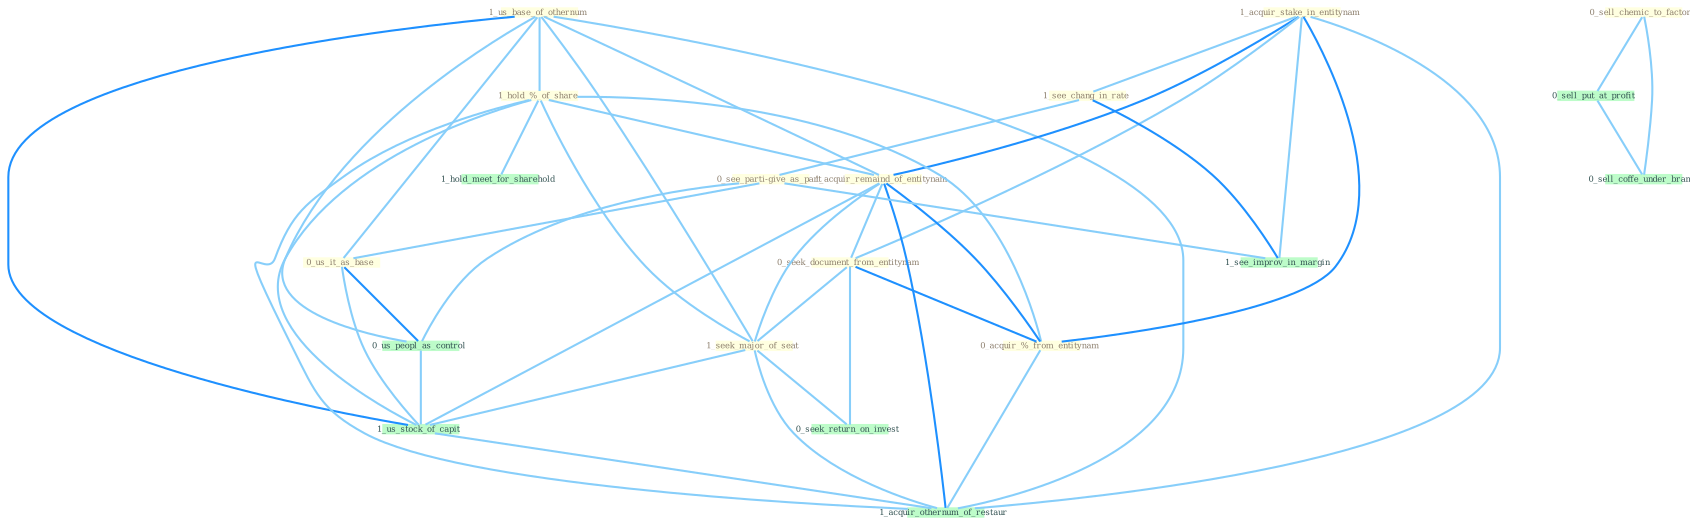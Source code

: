 Graph G{ 
    node
    [shape=polygon,style=filled,width=.5,height=.06,color="#BDFCC9",fixedsize=true,fontsize=4,
    fontcolor="#2f4f4f"];
    {node
    [color="#ffffe0", fontcolor="#8b7d6b"] "1_us_base_of_othernum " "1_acquir_stake_in_entitynam " "1_hold_%_of_share " "1_acquir_remaind_of_entitynam " "0_seek_document_from_entitynam " "1_see_chang_in_rate " "0_acquir_%_from_entitynam " "1_seek_major_of_seat " "0_see_parti-give_as_part " "0_sell_chemic_to_factori " "0_us_it_as_base "}
{node [color="#fff0f5", fontcolor="#b22222"]}
edge [color="#B0E2FF"];

	"1_us_base_of_othernum " -- "1_hold_%_of_share " [w="1", color="#87cefa" ];
	"1_us_base_of_othernum " -- "1_acquir_remaind_of_entitynam " [w="1", color="#87cefa" ];
	"1_us_base_of_othernum " -- "1_seek_major_of_seat " [w="1", color="#87cefa" ];
	"1_us_base_of_othernum " -- "0_us_it_as_base " [w="1", color="#87cefa" ];
	"1_us_base_of_othernum " -- "0_us_peopl_as_control " [w="1", color="#87cefa" ];
	"1_us_base_of_othernum " -- "1_us_stock_of_capit " [w="2", color="#1e90ff" , len=0.8];
	"1_us_base_of_othernum " -- "1_acquir_othernum_of_restaur " [w="1", color="#87cefa" ];
	"1_acquir_stake_in_entitynam " -- "1_acquir_remaind_of_entitynam " [w="2", color="#1e90ff" , len=0.8];
	"1_acquir_stake_in_entitynam " -- "0_seek_document_from_entitynam " [w="1", color="#87cefa" ];
	"1_acquir_stake_in_entitynam " -- "1_see_chang_in_rate " [w="1", color="#87cefa" ];
	"1_acquir_stake_in_entitynam " -- "0_acquir_%_from_entitynam " [w="2", color="#1e90ff" , len=0.8];
	"1_acquir_stake_in_entitynam " -- "1_see_improv_in_margin " [w="1", color="#87cefa" ];
	"1_acquir_stake_in_entitynam " -- "1_acquir_othernum_of_restaur " [w="1", color="#87cefa" ];
	"1_hold_%_of_share " -- "1_acquir_remaind_of_entitynam " [w="1", color="#87cefa" ];
	"1_hold_%_of_share " -- "0_acquir_%_from_entitynam " [w="1", color="#87cefa" ];
	"1_hold_%_of_share " -- "1_seek_major_of_seat " [w="1", color="#87cefa" ];
	"1_hold_%_of_share " -- "1_us_stock_of_capit " [w="1", color="#87cefa" ];
	"1_hold_%_of_share " -- "1_hold_meet_for_sharehold " [w="1", color="#87cefa" ];
	"1_hold_%_of_share " -- "1_acquir_othernum_of_restaur " [w="1", color="#87cefa" ];
	"1_acquir_remaind_of_entitynam " -- "0_seek_document_from_entitynam " [w="1", color="#87cefa" ];
	"1_acquir_remaind_of_entitynam " -- "0_acquir_%_from_entitynam " [w="2", color="#1e90ff" , len=0.8];
	"1_acquir_remaind_of_entitynam " -- "1_seek_major_of_seat " [w="1", color="#87cefa" ];
	"1_acquir_remaind_of_entitynam " -- "1_us_stock_of_capit " [w="1", color="#87cefa" ];
	"1_acquir_remaind_of_entitynam " -- "1_acquir_othernum_of_restaur " [w="2", color="#1e90ff" , len=0.8];
	"0_seek_document_from_entitynam " -- "0_acquir_%_from_entitynam " [w="2", color="#1e90ff" , len=0.8];
	"0_seek_document_from_entitynam " -- "1_seek_major_of_seat " [w="1", color="#87cefa" ];
	"0_seek_document_from_entitynam " -- "0_seek_return_on_invest " [w="1", color="#87cefa" ];
	"1_see_chang_in_rate " -- "0_see_parti-give_as_part " [w="1", color="#87cefa" ];
	"1_see_chang_in_rate " -- "1_see_improv_in_margin " [w="2", color="#1e90ff" , len=0.8];
	"0_acquir_%_from_entitynam " -- "1_acquir_othernum_of_restaur " [w="1", color="#87cefa" ];
	"1_seek_major_of_seat " -- "0_seek_return_on_invest " [w="1", color="#87cefa" ];
	"1_seek_major_of_seat " -- "1_us_stock_of_capit " [w="1", color="#87cefa" ];
	"1_seek_major_of_seat " -- "1_acquir_othernum_of_restaur " [w="1", color="#87cefa" ];
	"0_see_parti-give_as_part " -- "0_us_it_as_base " [w="1", color="#87cefa" ];
	"0_see_parti-give_as_part " -- "0_us_peopl_as_control " [w="1", color="#87cefa" ];
	"0_see_parti-give_as_part " -- "1_see_improv_in_margin " [w="1", color="#87cefa" ];
	"0_sell_chemic_to_factori " -- "0_sell_put_at_profit " [w="1", color="#87cefa" ];
	"0_sell_chemic_to_factori " -- "0_sell_coffe_under_brand " [w="1", color="#87cefa" ];
	"0_us_it_as_base " -- "0_us_peopl_as_control " [w="2", color="#1e90ff" , len=0.8];
	"0_us_it_as_base " -- "1_us_stock_of_capit " [w="1", color="#87cefa" ];
	"0_us_peopl_as_control " -- "1_us_stock_of_capit " [w="1", color="#87cefa" ];
	"0_sell_put_at_profit " -- "0_sell_coffe_under_brand " [w="1", color="#87cefa" ];
	"1_us_stock_of_capit " -- "1_acquir_othernum_of_restaur " [w="1", color="#87cefa" ];
}